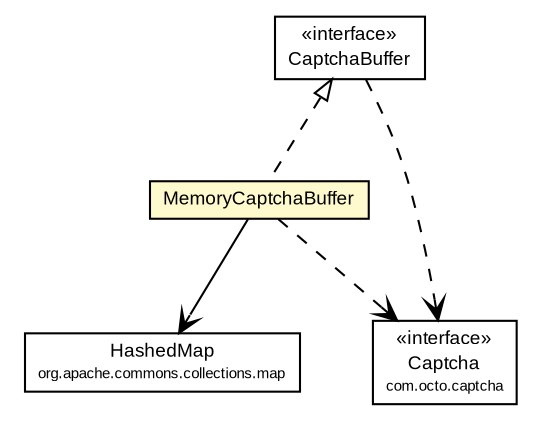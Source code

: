 #!/usr/local/bin/dot
#
# Class diagram 
# Generated by UmlGraph version 4.6 (http://www.spinellis.gr/sw/umlgraph)
#

digraph G {
	edge [fontname="arial",fontsize=10,labelfontname="arial",labelfontsize=10];
	node [fontname="arial",fontsize=10,shape=plaintext];
	// com.octo.captcha.engine.bufferedengine.buffer.MemoryCaptchaBuffer
	c43 [label=<<table border="0" cellborder="1" cellspacing="0" cellpadding="2" port="p" bgcolor="lemonChiffon" href="./MemoryCaptchaBuffer.html">
		<tr><td><table border="0" cellspacing="0" cellpadding="1">
			<tr><td> MemoryCaptchaBuffer </td></tr>
		</table></td></tr>
		</table>>, fontname="arial", fontcolor="black", fontsize=9.0];
	// com.octo.captcha.engine.bufferedengine.buffer.CaptchaBuffer
	c53 [label=<<table border="0" cellborder="1" cellspacing="0" cellpadding="2" port="p" href="./CaptchaBuffer.html">
		<tr><td><table border="0" cellspacing="0" cellpadding="1">
			<tr><td> &laquo;interface&raquo; </td></tr>
			<tr><td> CaptchaBuffer </td></tr>
		</table></td></tr>
		</table>>, fontname="arial", fontcolor="black", fontsize=9.0];
	//com.octo.captcha.engine.bufferedengine.buffer.MemoryCaptchaBuffer implements com.octo.captcha.engine.bufferedengine.buffer.CaptchaBuffer
	c53:p -> c43:p [dir=back,arrowtail=empty,style=dashed];
	// com.octo.captcha.engine.bufferedengine.buffer.MemoryCaptchaBuffer NAVASSOC org.apache.commons.collections.map.HashedMap
	c43:p -> c85:p [taillabel="", label="", headlabel="", fontname="arial", fontcolor="black", fontsize=10.0, color="black", arrowhead=open];
	// com.octo.captcha.engine.bufferedengine.buffer.MemoryCaptchaBuffer DEPEND com.octo.captcha.Captcha
	c43:p -> c87:p [taillabel="", label="", headlabel="", fontname="arial", fontcolor="black", fontsize=10.0, color="black", arrowhead=open, style=dashed];
	// com.octo.captcha.engine.bufferedengine.buffer.CaptchaBuffer DEPEND com.octo.captcha.Captcha
	c53:p -> c87:p [taillabel="", label="", headlabel="", fontname="arial", fontcolor="black", fontsize=10.0, color="black", arrowhead=open, style=dashed];
	// org.apache.commons.collections.map.HashedMap
	c85 [label=<<table border="0" cellborder="1" cellspacing="0" cellpadding="2" port="p" href="http://java.sun.com/j2se/1.4.2/docs/api/org/apache/commons/collections/map/HashedMap.html">
		<tr><td><table border="0" cellspacing="0" cellpadding="1">
			<tr><td> HashedMap </td></tr>
			<tr><td><font point-size="7.0"> org.apache.commons.collections.map </font></td></tr>
		</table></td></tr>
		</table>>, fontname="arial", fontcolor="black", fontsize=9.0];
	// com.octo.captcha.Captcha
	c87 [label=<<table border="0" cellborder="1" cellspacing="0" cellpadding="2" port="p" href="http://java.sun.com/j2se/1.4.2/docs/api/com/octo/captcha/Captcha.html">
		<tr><td><table border="0" cellspacing="0" cellpadding="1">
			<tr><td> &laquo;interface&raquo; </td></tr>
			<tr><td> Captcha </td></tr>
			<tr><td><font point-size="7.0"> com.octo.captcha </font></td></tr>
		</table></td></tr>
		</table>>, fontname="arial", fontcolor="black", fontsize=9.0];
}


